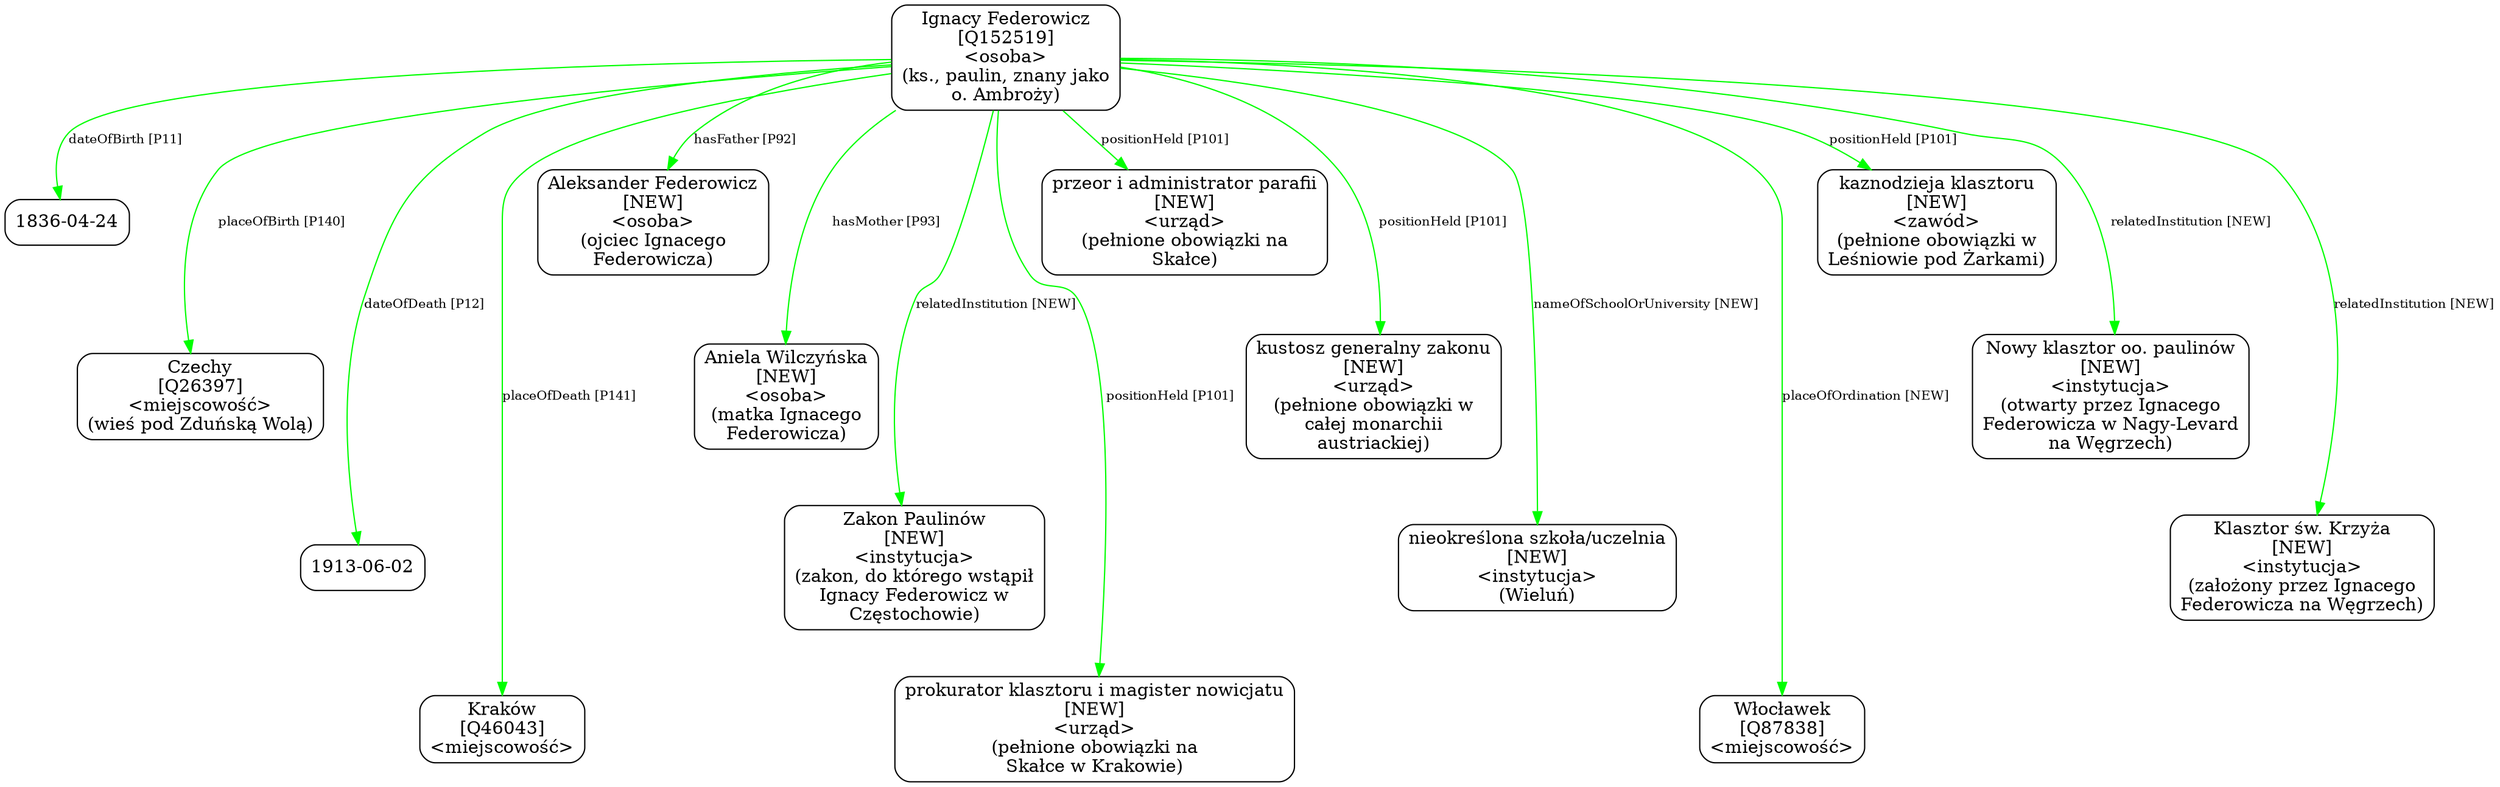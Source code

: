 digraph {
	node [shape=box,
		style=rounded
	];
	edge [fontsize=10];
	"Ignacy Federowicz
[Q152519]
<osoba>
(ks., paulin, znany jako
o. Ambroży)"	[color=black,
		label="Ignacy Federowicz
[Q152519]
<osoba>
(ks., paulin, znany jako
o. Ambroży)"];
	"Ignacy Federowicz
[Q152519]
<osoba>
(ks., paulin, znany jako
o. Ambroży)" -> "1836-04-24"	[color=green,
		label="dateOfBirth [P11]",
		minlen=1];
	"Ignacy Federowicz
[Q152519]
<osoba>
(ks., paulin, znany jako
o. Ambroży)" -> "Czechy
[Q26397]
<miejscowość>
(wieś pod Zduńską Wolą)"	[color=green,
		label="placeOfBirth [P140]",
		minlen=2];
	"Ignacy Federowicz
[Q152519]
<osoba>
(ks., paulin, znany jako
o. Ambroży)" -> "1913-06-02"	[color=green,
		label="dateOfDeath [P12]",
		minlen=3];
	"Ignacy Federowicz
[Q152519]
<osoba>
(ks., paulin, znany jako
o. Ambroży)" -> "Kraków
[Q46043]
<miejscowość>"	[color=green,
		label="placeOfDeath [P141]",
		minlen=4];
	"Ignacy Federowicz
[Q152519]
<osoba>
(ks., paulin, znany jako
o. Ambroży)" -> "Aleksander Federowicz
[NEW]
<osoba>
(ojciec Ignacego
Federowicza)"	[color=green,
		label="hasFather [P92]",
		minlen=1];
	"Ignacy Federowicz
[Q152519]
<osoba>
(ks., paulin, znany jako
o. Ambroży)" -> "Aniela Wilczyńska
[NEW]
<osoba>
(matka Ignacego
Federowicza)"	[color=green,
		label="hasMother [P93]",
		minlen=2];
	"Ignacy Federowicz
[Q152519]
<osoba>
(ks., paulin, znany jako
o. Ambroży)" -> "Zakon Paulinów
[NEW]
<instytucja>
(zakon, do którego wstąpił
Ignacy Federowicz w
Częstochowie)"	[color=green,
		label="relatedInstitution [NEW]",
		minlen=3];
	"Ignacy Federowicz
[Q152519]
<osoba>
(ks., paulin, znany jako
o. Ambroży)" -> "prokurator klasztoru i magister nowicjatu
[NEW]
<urząd>
(pełnione obowiązki na
Skałce w Krakowie)"	[color=green,
		label="positionHeld [P101]",
		minlen=4];
	"Ignacy Federowicz
[Q152519]
<osoba>
(ks., paulin, znany jako
o. Ambroży)" -> "przeor i administrator parafii
[NEW]
<urząd>
(pełnione obowiązki na
Skałce)"	[color=green,
		label="positionHeld [P101]",
		minlen=1];
	"Ignacy Federowicz
[Q152519]
<osoba>
(ks., paulin, znany jako
o. Ambroży)" -> "kustosz generalny zakonu
[NEW]
<urząd>
(pełnione obowiązki w
całej monarchii
austriackiej)"	[color=green,
		label="positionHeld [P101]",
		minlen=2];
	"Ignacy Federowicz
[Q152519]
<osoba>
(ks., paulin, znany jako
o. Ambroży)" -> "nieokreślona szkoła/uczelnia
[NEW]
<instytucja>
(Wieluń)"	[color=green,
		label="nameOfSchoolOrUniversity [NEW]",
		minlen=3];
	"Ignacy Federowicz
[Q152519]
<osoba>
(ks., paulin, znany jako
o. Ambroży)" -> "Włocławek
[Q87838]
<miejscowość>"	[color=green,
		label="placeOfOrdination [NEW]",
		minlen=4];
	"Ignacy Federowicz
[Q152519]
<osoba>
(ks., paulin, znany jako
o. Ambroży)" -> "kaznodzieja klasztoru
[NEW]
<zawód>
(pełnione obowiązki w
Leśniowie pod Żarkami)"	[color=green,
		label="positionHeld [P101]",
		minlen=1];
	"Ignacy Federowicz
[Q152519]
<osoba>
(ks., paulin, znany jako
o. Ambroży)" -> "Nowy klasztor oo. paulinów
[NEW]
<instytucja>
(otwarty przez Ignacego
Federowicza w Nagy-Levard
na Węgrzech)"	[color=green,
		label="relatedInstitution [NEW]",
		minlen=2];
	"Ignacy Federowicz
[Q152519]
<osoba>
(ks., paulin, znany jako
o. Ambroży)" -> "Klasztor św. Krzyża
[NEW]
<instytucja>
(założony przez Ignacego
Federowicza na Węgrzech)"	[color=green,
		label="relatedInstitution [NEW]",
		minlen=3];
}
